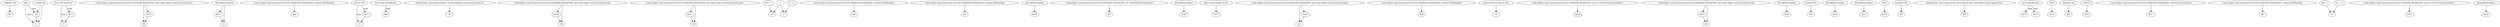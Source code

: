 digraph g {
0[label="lengthof r40"]
1[label="$i3"]
0->1[label=""]
2[label="int[]"]
3[label="r7"]
2->3[label="type"]
4[label="java.util.ArrayList"]
5[label="r5"]
4->5[label="type"]
6[label="<org.eclipse.osgi.framework.internal.reliablefile.ReliableFile: java.lang.Object lastGenerationLock>"]
7[label="r42"]
6->7[label=""]
8[label="@caughtexception"]
9[label="$r31"]
8->9[label=""]
10[label="$r13"]
4->10[label="type"]
11[label="<org.eclipse.osgi.framework.internal.reliablefile.ReliableFile: boolean fileSharing>"]
12[label="$z4"]
11->12[label=""]
13[label="r6"]
8->13[label=""]
14[label="java.io.File"]
15[label="r3"]
14->15[label="type"]
16[label="java.lang.StringBuffer"]
17[label="$r8"]
16->17[label="type"]
18[label="$r32"]
18->7[label=""]
19[label="staticinvoke <java.lang.Integer: int parseInt(java.lang.String)>($r16)"]
20[label="i8"]
19->20[label=""]
21[label="<org.eclipse.osgi.framework.internal.reliablefile.ReliableFile: java.lang.Object lastGenerationLock>"]
22[label="$r24"]
21->22[label=""]
23[label="$r21"]
24[label="r39"]
23->24[label=""]
25[label="r36"]
21->25[label=""]
26[label="0"]
27[label="i10"]
26->27[label=""]
28[label="<org.eclipse.osgi.framework.internal.reliablefile.ReliableFile: boolean fileSharing>"]
29[label="$z9"]
28->29[label=""]
30[label="<org.eclipse.osgi.framework.internal.reliablefile.ReliableFile: boolean fileSharing>"]
31[label="$z5"]
30->31[label=""]
32[label="@caughtexception"]
33[label="$r29"]
32->33[label=""]
34[label="<org.eclipse.osgi.framework.internal.reliablefile.ReliableFile: int defaultMaxGenerations>"]
35[label="$i1"]
34->35[label=""]
6->18[label=""]
36[label="@caughtexception"]
37[label="$r28"]
36->37[label=""]
38[label="(java.lang.Integer) $r18"]
39[label="$r19"]
38->39[label=""]
40[label="<org.eclipse.osgi.framework.internal.reliablefile.ReliableFile: java.lang.Object lastGenerationLock>"]
41[label="r41"]
40->41[label=""]
42[label="<org.eclipse.osgi.framework.internal.reliablefile.ReliableFile: boolean fileSharing>"]
43[label="$z0"]
42->43[label=""]
44[label="@parameter0: java.io.File"]
45[label="r0"]
44->45[label=""]
46[label="r37"]
46->3[label=""]
47[label="<org.eclipse.osgi.framework.internal.reliablefile.ReliableFile: java.io.File lastGenerationFile>"]
48[label="$r26"]
47->48[label=""]
49[label="<org.eclipse.osgi.framework.internal.reliablefile.ReliableFile: java.lang.Object lastGenerationLock>"]
50[label="$r23"]
49->50[label=""]
51[label="i7"]
26->51[label=""]
52[label="@caughtexception"]
53[label="$r30"]
52->53[label=""]
54[label="i7 + 1"]
54->51[label=""]
55[label="$r20"]
55->41[label=""]
56[label="(int[]) null"]
56->46[label=""]
57[label="lengthof r4"]
58[label="$i9"]
57->58[label=""]
59[label="<org.eclipse.osgi.framework.internal.reliablefile.ReliableFile: java.lang.Object lastGenerationLock>"]
59->24[label=""]
60[label="@caughtexception"]
61[label="$r33"]
60->61[label=""]
62[label="@caughtexception"]
63[label="$r35"]
62->63[label=""]
64[label="r4[i7]"]
65[label="$r14"]
64->65[label=""]
22->25[label=""]
66[label="lengthof r40"]
67[label="$i5"]
66->67[label=""]
56->3[label=""]
68[label="staticinvoke <java.lang.String: java.lang.String valueOf(java.lang.Object)>(r1)"]
69[label="$r9"]
68->69[label=""]
70[label="java.lang.Integer"]
71[label="$r22"]
70->71[label="type"]
59->23[label=""]
72[label="$r11"]
14->72[label="type"]
73[label="r4[i7]"]
74[label="$r15"]
73->74[label=""]
75[label="lengthof r40"]
76[label="$i4"]
75->76[label=""]
77[label="r40[i11]"]
78[label="$r18"]
77->78[label=""]
40->55[label=""]
79[label="<org.eclipse.osgi.framework.internal.reliablefile.ReliableFile: int[] lastGenerations>"]
80[label="$r27"]
79->80[label=""]
81[label="<org.eclipse.osgi.framework.internal.reliablefile.ReliableFile: boolean fileSharing>"]
82[label="$z7"]
81->82[label=""]
83[label="r38"]
49->83[label=""]
72->15[label=""]
84[label="i10 + 1"]
84->27[label=""]
85[label="$i4 - 1"]
86[label="i11"]
85->86[label=""]
2->46[label="type"]
10->5[label=""]
9->13[label=""]
50->83[label=""]
87[label="<org.eclipse.osgi.framework.internal.reliablefile.ReliableFile: java.io.File lastGenerationFile>"]
88[label="$r25"]
87->88[label=""]
89[label="$r17"]
70->89[label="type"]
90[label="@caughtexception"]
91[label="$r34"]
90->91[label=""]
92[label="i11 + -1"]
92->86[label=""]
}